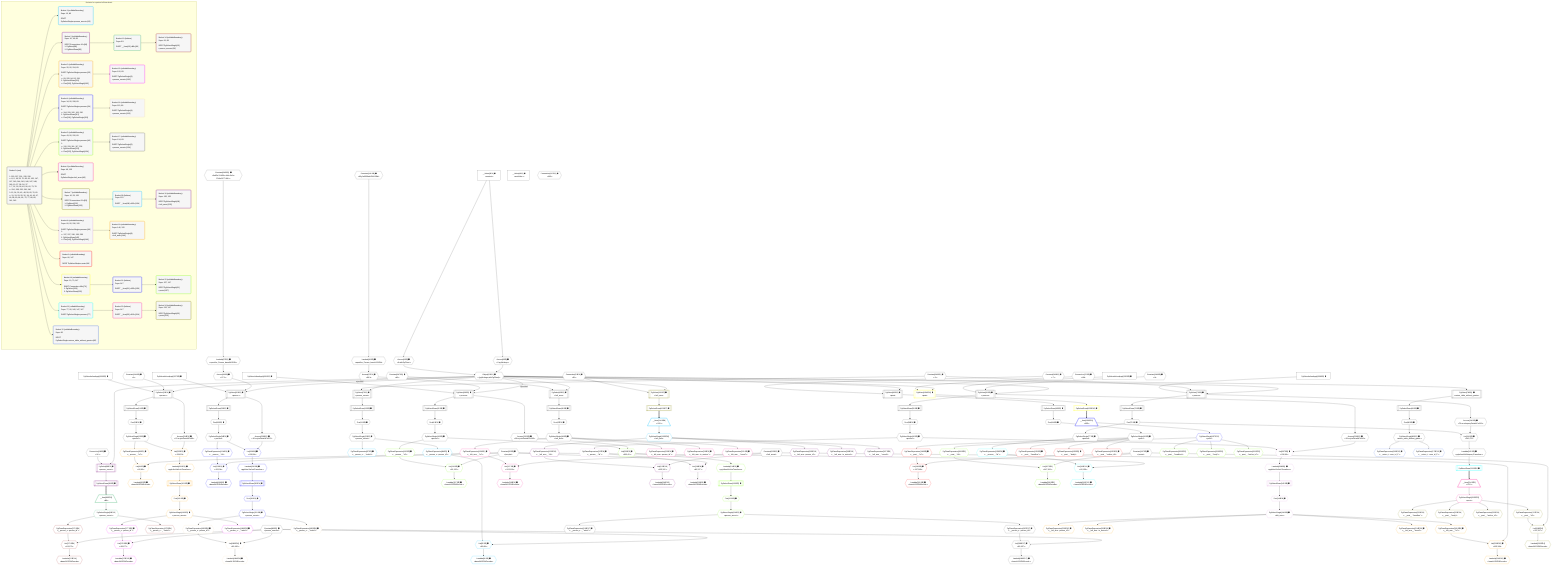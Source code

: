 %%{init: {'themeVariables': { 'fontSize': '12px'}}}%%
graph TD
    classDef path fill:#eee,stroke:#000,color:#000
    classDef plan fill:#fff,stroke-width:1px,color:#000
    classDef itemplan fill:#fff,stroke-width:2px,color:#000
    classDef unbatchedplan fill:#dff,stroke-width:1px,color:#000
    classDef sideeffectplan fill:#fcc,stroke-width:2px,color:#000
    classDef bucket fill:#f6f6f6,color:#000,stroke-width:2px,text-align:left


    %% plan dependencies
    PgSelect21[["PgSelect[21∈0] ➊<br />ᐸpersonᐳ"]]:::plan
    Object10{{"Object[10∈0] ➊<br />ᐸ{pgSettings,withPgClient}ᐳ"}}:::plan
    Constant244{{"Constant[244∈0] ➊<br />ᐸ1ᐳ"}}:::plan
    PgSelectInlineApply223["PgSelectInlineApply[223∈0] ➊"]:::plan
    Object10 & Constant244 & PgSelectInlineApply223 --> PgSelect21
    PgSelect30[["PgSelect[30∈0] ➊<br />ᐸpersonᐳ"]]:::plan
    Access28{{"Access[28∈0] ➊<br />ᐸ27.1ᐳ"}}:::plan
    PgSelectInlineApply227["PgSelectInlineApply[227∈0] ➊"]:::plan
    Object10 -->|rejectNull| PgSelect30
    Access28 & PgSelectInlineApply227 --> PgSelect30
    PgSelect39[["PgSelect[39∈0] ➊<br />ᐸpersonᐳ"]]:::plan
    Access37{{"Access[37∈0] ➊<br />ᐸ36.1ᐳ"}}:::plan
    PgSelectInlineApply231["PgSelectInlineApply[231∈0] ➊"]:::plan
    Object10 -->|rejectNull| PgSelect39
    Access37 & PgSelectInlineApply231 --> PgSelect39
    PgSelect56[["PgSelect[56∈0] ➊<br />ᐸpersonᐳ"]]:::plan
    Constant248{{"Constant[248∈0] ➊<br />ᐸ2ᐳ"}}:::plan
    PgSelectInlineApply235["PgSelectInlineApply[235∈0] ➊"]:::plan
    Object10 & Constant248 & PgSelectInlineApply235 --> PgSelect56
    PgSelect73[["PgSelect[73∈0] ➊<br />ᐸpersonᐳ"]]:::plan
    Constant243{{"Constant[243∈0] ➊<br />ᐸ3ᐳ"}}:::plan
    PgSelectInlineApply239["PgSelectInlineApply[239∈0] ➊"]:::plan
    Object10 & Constant243 & PgSelectInlineApply239 --> PgSelect73
    PgSelect7[["PgSelect[7∈0] ➊<br />ᐸperson_secretᐳ"]]:::plan
    Object10 & Constant243 --> PgSelect7
    Access8{{"Access[8∈0] ➊<br />ᐸ2.pgSettingsᐳ"}}:::plan
    Access9{{"Access[9∈0] ➊<br />ᐸ2.withPgClientᐳ"}}:::plan
    Access8 & Access9 --> Object10
    PgSelect45[["PgSelect[45∈0] ➊<br />ᐸleft_armᐳ"]]:::plan
    Constant247{{"Constant[247∈0] ➊<br />ᐸ42ᐳ"}}:::plan
    Object10 & Constant247 --> PgSelect45
    PgSelect62[["PgSelect[62∈0] ➊<br />ᐸpostᐳ"]]:::plan
    Constant249{{"Constant[249∈0] ➊<br />ᐸ7ᐳ"}}:::plan
    Object10 & Constant249 --> PgSelect62
    List241{{"List[241∈0] ➊<br />ᐸ240,75ᐳ"}}:::plan
    Access240{{"Access[240∈0] ➊<br />ᐸ73.m.subqueryDetailsFor212ᐳ"}}:::plan
    First75{{"First[75∈0] ➊"}}:::plan
    Access240 & First75 --> List241
    __Value2["__Value[2∈0] ➊<br />ᐸcontextᐳ"]:::plan
    __Value2 --> Access8
    __Value2 --> Access9
    First11{{"First[11∈0] ➊"}}:::plan
    PgSelectRows12[["PgSelectRows[12∈0] ➊"]]:::plan
    PgSelectRows12 --> First11
    PgSelect7 --> PgSelectRows12
    PgSelectSingle13{{"PgSelectSingle[13∈0] ➊<br />ᐸperson_secretᐳ"}}:::plan
    First11 --> PgSelectSingle13
    First23{{"First[23∈0] ➊"}}:::plan
    PgSelectRows24[["PgSelectRows[24∈0] ➊"]]:::plan
    PgSelectRows24 --> First23
    PgSelect21 --> PgSelectRows24
    PgSelectSingle25{{"PgSelectSingle[25∈0] ➊<br />ᐸpersonᐳ"}}:::plan
    First23 --> PgSelectSingle25
    Lambda27{{"Lambda[27∈0] ➊<br />ᐸspecifier_Person_base64JSONᐳ"}}:::plan
    Constant245{{"Constant[245∈0] ➊<br />ᐸ'fa4f3e13-456c-4a9e-8c1e-37a6e3177d0b'ᐳ"}}:::plan
    Constant245 --> Lambda27
    Lambda27 --> Access28
    First32{{"First[32∈0] ➊"}}:::plan
    PgSelectRows33[["PgSelectRows[33∈0] ➊"]]:::plan
    PgSelectRows33 --> First32
    PgSelect30 --> PgSelectRows33
    PgSelectSingle34{{"PgSelectSingle[34∈0] ➊<br />ᐸpersonᐳ"}}:::plan
    First32 --> PgSelectSingle34
    Lambda36{{"Lambda[36∈0] ➊<br />ᐸspecifier_Person_base64JSONᐳ"}}:::plan
    Constant246{{"Constant[246∈0] ➊<br />ᐸ'WyJwZW9wbGUiLDBd'ᐳ"}}:::plan
    Constant246 --> Lambda36
    Lambda36 --> Access37
    First41{{"First[41∈0] ➊"}}:::plan
    PgSelectRows42[["PgSelectRows[42∈0] ➊"]]:::plan
    PgSelectRows42 --> First41
    PgSelect39 --> PgSelectRows42
    PgSelectSingle43{{"PgSelectSingle[43∈0] ➊<br />ᐸpersonᐳ"}}:::plan
    First41 --> PgSelectSingle43
    First47{{"First[47∈0] ➊"}}:::plan
    PgSelectRows48[["PgSelectRows[48∈0] ➊"]]:::plan
    PgSelectRows48 --> First47
    PgSelect45 --> PgSelectRows48
    PgSelectSingle49{{"PgSelectSingle[49∈0] ➊<br />ᐸleft_armᐳ"}}:::plan
    First47 --> PgSelectSingle49
    First58{{"First[58∈0] ➊"}}:::plan
    PgSelectRows59[["PgSelectRows[59∈0] ➊"]]:::plan
    PgSelectRows59 --> First58
    PgSelect56 --> PgSelectRows59
    PgSelectSingle60{{"PgSelectSingle[60∈0] ➊<br />ᐸpersonᐳ"}}:::plan
    First58 --> PgSelectSingle60
    First64{{"First[64∈0] ➊"}}:::plan
    PgSelectRows65[["PgSelectRows[65∈0] ➊"]]:::plan
    PgSelectRows65 --> First64
    PgSelect62 --> PgSelectRows65
    PgSelectSingle66{{"PgSelectSingle[66∈0] ➊<br />ᐸpostᐳ"}}:::plan
    First64 --> PgSelectSingle66
    PgSelectRows76[["PgSelectRows[76∈0] ➊"]]:::plan
    PgSelectRows76 --> First75
    PgSelect73 --> PgSelectRows76
    PgSelectSingle77{{"PgSelectSingle[77∈0] ➊<br />ᐸpersonᐳ"}}:::plan
    First75 --> PgSelectSingle77
    PgSelect78[["PgSelect[78∈0] ➊<br />ᐸreturn_table_without_grantsᐳ"]]:::plan
    Object10 --> PgSelect78
    First80{{"First[80∈0] ➊"}}:::plan
    PgSelectRows81[["PgSelectRows[81∈0] ➊"]]:::plan
    PgSelectRows81 --> First80
    PgSelect78 --> PgSelectRows81
    PgSelectSingle82{{"PgSelectSingle[82∈0] ➊<br />ᐸreturn_table_without_grantsᐳ"}}:::plan
    First80 --> PgSelectSingle82
    Access224{{"Access[224∈0] ➊<br />ᐸ21.m.joinDetailsFor96ᐳ"}}:::plan
    PgSelect21 --> Access224
    Access228{{"Access[228∈0] ➊<br />ᐸ30.m.joinDetailsFor107ᐳ"}}:::plan
    PgSelect30 --> Access228
    Access232{{"Access[232∈0] ➊<br />ᐸ39.m.joinDetailsFor118ᐳ"}}:::plan
    PgSelect39 --> Access232
    Access236{{"Access[236∈0] ➊<br />ᐸ56.m.joinDetailsFor140ᐳ"}}:::plan
    PgSelect56 --> Access236
    PgSelect73 --> Access240
    Lambda242{{"Lambda[242∈0] ➊<br />ᐸpgInlineViaSubqueryTransformᐳ"}}:::plan
    List241 --> Lambda242
    __Value4["__Value[4∈0] ➊<br />ᐸrootValueᐳ"]:::plan
    Connection18{{"Connection[18∈0] ➊<br />ᐸ16ᐳ"}}:::plan
    Connection53{{"Connection[53∈0] ➊<br />ᐸ51ᐳ"}}:::plan
    Connection70{{"Connection[70∈0] ➊<br />ᐸ68ᐳ"}}:::plan
    Constant83{{"Constant[83∈0] ➊<br />ᐸ'person_secrets'ᐳ"}}:::plan
    Constant92{{"Constant[92∈0] ➊<br />ᐸ'people'ᐳ"}}:::plan
    Constant125{{"Constant[125∈0] ➊<br />ᐸ'left_arms'ᐳ"}}:::plan
    Constant147{{"Constant[147∈0] ➊<br />ᐸ'posts'ᐳ"}}:::plan
    Connection167{{"Connection[167∈0] ➊<br />ᐸ163ᐳ"}}:::plan
    List85{{"List[85∈1] ➊<br />ᐸ83,84ᐳ"}}:::plan
    PgClassExpression84{{"PgClassExpression[84∈1] ➊<br />ᐸ__person_s...person_id”ᐳ"}}:::plan
    Constant83 & PgClassExpression84 --> List85
    PgSelectSingle13 --> PgClassExpression84
    Lambda86{{"Lambda[86∈1] ➊<br />ᐸbase64JSONEncodeᐳ"}}:::plan
    List85 --> Lambda86
    PgClassExpression87{{"PgClassExpression[87∈1] ➊<br />ᐸ__person_s..._.”sekrit”ᐳ"}}:::plan
    PgSelectSingle13 --> PgClassExpression87
    PgSelect88[["PgSelect[88∈2] ➊<br />ᐸperson_secretᐳ"]]:::plan
    Object10 & Connection18 --> PgSelect88
    PgSelectRows89[["PgSelectRows[89∈2] ➊"]]:::plan
    PgSelect88 --> PgSelectRows89
    __Item90[/"__Item[90∈13]<br />ᐸ89ᐳ"\]:::itemplan
    PgSelectRows89 ==> __Item90
    PgSelectSingle91{{"PgSelectSingle[91∈13]<br />ᐸperson_secretᐳ"}}:::plan
    __Item90 --> PgSelectSingle91
    List173{{"List[173∈14]<br />ᐸ83,172ᐳ"}}:::plan
    PgClassExpression172{{"PgClassExpression[172∈14]<br />ᐸ__person_s...person_id”ᐳ"}}:::plan
    Constant83 & PgClassExpression172 --> List173
    PgSelectSingle91 --> PgClassExpression172
    Lambda174{{"Lambda[174∈14]<br />ᐸbase64JSONEncodeᐳ"}}:::plan
    List173 --> Lambda174
    PgClassExpression175{{"PgClassExpression[175∈14]<br />ᐸ__person_s..._.”sekrit”ᐳ"}}:::plan
    PgSelectSingle91 --> PgClassExpression175
    List94{{"List[94∈3] ➊<br />ᐸ92,93ᐳ"}}:::plan
    PgClassExpression93{{"PgClassExpression[93∈3] ➊<br />ᐸ__person__.”id”ᐳ"}}:::plan
    Constant92 & PgClassExpression93 --> List94
    List225{{"List[225∈3] ➊<br />ᐸ224,25ᐳ"}}:::plan
    Access224 & PgSelectSingle25 --> List225
    PgSelectSingle25 --> PgClassExpression93
    Lambda95{{"Lambda[95∈3] ➊<br />ᐸbase64JSONEncodeᐳ"}}:::plan
    List94 --> Lambda95
    First100{{"First[100∈3] ➊"}}:::plan
    PgSelectRows101[["PgSelectRows[101∈3] ➊"]]:::plan
    PgSelectRows101 --> First100
    Lambda226{{"Lambda[226∈3] ➊<br />ᐸpgInlineViaJoinTransformᐳ"}}:::plan
    Lambda226 --> PgSelectRows101
    PgSelectSingle102{{"PgSelectSingle[102∈3] ➊<br />ᐸperson_secretᐳ"}}:::plan
    First100 --> PgSelectSingle102
    List225 --> Lambda226
    List178{{"List[178∈15] ➊<br />ᐸ83,177ᐳ"}}:::plan
    PgClassExpression177{{"PgClassExpression[177∈15] ➊<br />ᐸ__person_s...person_id”ᐳ"}}:::plan
    Constant83 & PgClassExpression177 --> List178
    PgSelectSingle102 --> PgClassExpression177
    Lambda179{{"Lambda[179∈15] ➊<br />ᐸbase64JSONEncodeᐳ"}}:::plan
    List178 --> Lambda179
    PgClassExpression180{{"PgClassExpression[180∈15] ➊<br />ᐸ__person_s..._.”sekrit”ᐳ"}}:::plan
    PgSelectSingle102 --> PgClassExpression180
    List105{{"List[105∈4] ➊<br />ᐸ92,104ᐳ"}}:::plan
    PgClassExpression104{{"PgClassExpression[104∈4] ➊<br />ᐸ__person__.”id”ᐳ"}}:::plan
    Constant92 & PgClassExpression104 --> List105
    List229{{"List[229∈4] ➊<br />ᐸ228,34ᐳ"}}:::plan
    Access228 & PgSelectSingle34 --> List229
    PgSelectSingle34 --> PgClassExpression104
    Lambda106{{"Lambda[106∈4] ➊<br />ᐸbase64JSONEncodeᐳ"}}:::plan
    List105 --> Lambda106
    First111{{"First[111∈4] ➊"}}:::plan
    PgSelectRows112[["PgSelectRows[112∈4] ➊"]]:::plan
    PgSelectRows112 --> First111
    Lambda230{{"Lambda[230∈4] ➊<br />ᐸpgInlineViaJoinTransformᐳ"}}:::plan
    Lambda230 --> PgSelectRows112
    PgSelectSingle113{{"PgSelectSingle[113∈4] ➊<br />ᐸperson_secretᐳ"}}:::plan
    First111 --> PgSelectSingle113
    List229 --> Lambda230
    List183{{"List[183∈16] ➊<br />ᐸ83,182ᐳ"}}:::plan
    PgClassExpression182{{"PgClassExpression[182∈16] ➊<br />ᐸ__person_s...person_id”ᐳ"}}:::plan
    Constant83 & PgClassExpression182 --> List183
    PgSelectSingle113 --> PgClassExpression182
    Lambda184{{"Lambda[184∈16] ➊<br />ᐸbase64JSONEncodeᐳ"}}:::plan
    List183 --> Lambda184
    PgClassExpression185{{"PgClassExpression[185∈16] ➊<br />ᐸ__person_s..._.”sekrit”ᐳ"}}:::plan
    PgSelectSingle113 --> PgClassExpression185
    List116{{"List[116∈5] ➊<br />ᐸ92,115ᐳ"}}:::plan
    PgClassExpression115{{"PgClassExpression[115∈5] ➊<br />ᐸ__person__.”id”ᐳ"}}:::plan
    Constant92 & PgClassExpression115 --> List116
    List233{{"List[233∈5] ➊<br />ᐸ232,43ᐳ"}}:::plan
    Access232 & PgSelectSingle43 --> List233
    PgSelectSingle43 --> PgClassExpression115
    Lambda117{{"Lambda[117∈5] ➊<br />ᐸbase64JSONEncodeᐳ"}}:::plan
    List116 --> Lambda117
    First122{{"First[122∈5] ➊"}}:::plan
    PgSelectRows123[["PgSelectRows[123∈5] ➊"]]:::plan
    PgSelectRows123 --> First122
    Lambda234{{"Lambda[234∈5] ➊<br />ᐸpgInlineViaJoinTransformᐳ"}}:::plan
    Lambda234 --> PgSelectRows123
    PgSelectSingle124{{"PgSelectSingle[124∈5] ➊<br />ᐸperson_secretᐳ"}}:::plan
    First122 --> PgSelectSingle124
    List233 --> Lambda234
    List188{{"List[188∈17] ➊<br />ᐸ83,187ᐳ"}}:::plan
    PgClassExpression187{{"PgClassExpression[187∈17] ➊<br />ᐸ__person_s...person_id”ᐳ"}}:::plan
    Constant83 & PgClassExpression187 --> List188
    PgSelectSingle124 --> PgClassExpression187
    Lambda189{{"Lambda[189∈17] ➊<br />ᐸbase64JSONEncodeᐳ"}}:::plan
    List188 --> Lambda189
    PgClassExpression190{{"PgClassExpression[190∈17] ➊<br />ᐸ__person_s..._.”sekrit”ᐳ"}}:::plan
    PgSelectSingle124 --> PgClassExpression190
    List127{{"List[127∈6] ➊<br />ᐸ125,126ᐳ"}}:::plan
    PgClassExpression126{{"PgClassExpression[126∈6] ➊<br />ᐸ__left_arm__.”id”ᐳ"}}:::plan
    Constant125 & PgClassExpression126 --> List127
    PgSelectSingle49 --> PgClassExpression126
    Lambda128{{"Lambda[128∈6] ➊<br />ᐸbase64JSONEncodeᐳ"}}:::plan
    List127 --> Lambda128
    PgClassExpression129{{"PgClassExpression[129∈6] ➊<br />ᐸ__left_arm...person_id”ᐳ"}}:::plan
    PgSelectSingle49 --> PgClassExpression129
    PgClassExpression130{{"PgClassExpression[130∈6] ➊<br />ᐸ__left_arm...in_metres”ᐳ"}}:::plan
    PgSelectSingle49 --> PgClassExpression130
    PgClassExpression131{{"PgClassExpression[131∈6] ➊<br />ᐸ__left_arm__.”mood”ᐳ"}}:::plan
    PgSelectSingle49 --> PgClassExpression131
    PgSelect132[["PgSelect[132∈7] ➊<br />ᐸleft_armᐳ"]]:::plan
    Object10 & Connection53 --> PgSelect132
    PgSelectRows133[["PgSelectRows[133∈7] ➊"]]:::plan
    PgSelect132 --> PgSelectRows133
    __Item134[/"__Item[134∈18]<br />ᐸ133ᐳ"\]:::itemplan
    PgSelectRows133 ==> __Item134
    PgSelectSingle135{{"PgSelectSingle[135∈18]<br />ᐸleft_armᐳ"}}:::plan
    __Item134 --> PgSelectSingle135
    List193{{"List[193∈19]<br />ᐸ125,192ᐳ"}}:::plan
    PgClassExpression192{{"PgClassExpression[192∈19]<br />ᐸ__left_arm__.”id”ᐳ"}}:::plan
    Constant125 & PgClassExpression192 --> List193
    PgSelectSingle135 --> PgClassExpression192
    Lambda194{{"Lambda[194∈19]<br />ᐸbase64JSONEncodeᐳ"}}:::plan
    List193 --> Lambda194
    PgClassExpression195{{"PgClassExpression[195∈19]<br />ᐸ__left_arm...person_id”ᐳ"}}:::plan
    PgSelectSingle135 --> PgClassExpression195
    PgClassExpression196{{"PgClassExpression[196∈19]<br />ᐸ__left_arm...in_metres”ᐳ"}}:::plan
    PgSelectSingle135 --> PgClassExpression196
    PgClassExpression197{{"PgClassExpression[197∈19]<br />ᐸ__left_arm__.”mood”ᐳ"}}:::plan
    PgSelectSingle135 --> PgClassExpression197
    List138{{"List[138∈8] ➊<br />ᐸ92,137ᐳ"}}:::plan
    PgClassExpression137{{"PgClassExpression[137∈8] ➊<br />ᐸ__person__.”id”ᐳ"}}:::plan
    Constant92 & PgClassExpression137 --> List138
    List237{{"List[237∈8] ➊<br />ᐸ236,60ᐳ"}}:::plan
    Access236 & PgSelectSingle60 --> List237
    PgSelectSingle60 --> PgClassExpression137
    Lambda139{{"Lambda[139∈8] ➊<br />ᐸbase64JSONEncodeᐳ"}}:::plan
    List138 --> Lambda139
    First144{{"First[144∈8] ➊"}}:::plan
    PgSelectRows145[["PgSelectRows[145∈8] ➊"]]:::plan
    PgSelectRows145 --> First144
    Lambda238{{"Lambda[238∈8] ➊<br />ᐸpgInlineViaJoinTransformᐳ"}}:::plan
    Lambda238 --> PgSelectRows145
    PgSelectSingle146{{"PgSelectSingle[146∈8] ➊<br />ᐸleft_armᐳ"}}:::plan
    First144 --> PgSelectSingle146
    List237 --> Lambda238
    List200{{"List[200∈20] ➊<br />ᐸ125,199ᐳ"}}:::plan
    PgClassExpression199{{"PgClassExpression[199∈20] ➊<br />ᐸ__left_arm__.”id”ᐳ"}}:::plan
    Constant125 & PgClassExpression199 --> List200
    PgSelectSingle146 --> PgClassExpression199
    Lambda201{{"Lambda[201∈20] ➊<br />ᐸbase64JSONEncodeᐳ"}}:::plan
    List200 --> Lambda201
    PgClassExpression202{{"PgClassExpression[202∈20] ➊<br />ᐸ__left_arm...person_id”ᐳ"}}:::plan
    PgSelectSingle146 --> PgClassExpression202
    PgClassExpression203{{"PgClassExpression[203∈20] ➊<br />ᐸ__left_arm...in_metres”ᐳ"}}:::plan
    PgSelectSingle146 --> PgClassExpression203
    PgClassExpression204{{"PgClassExpression[204∈20] ➊<br />ᐸ__left_arm__.”mood”ᐳ"}}:::plan
    PgSelectSingle146 --> PgClassExpression204
    List149{{"List[149∈9] ➊<br />ᐸ147,148ᐳ"}}:::plan
    PgClassExpression148{{"PgClassExpression[148∈9] ➊<br />ᐸ__post__.”id”ᐳ"}}:::plan
    Constant147 & PgClassExpression148 --> List149
    PgSelectSingle66 --> PgClassExpression148
    Lambda150{{"Lambda[150∈9] ➊<br />ᐸbase64JSONEncodeᐳ"}}:::plan
    List149 --> Lambda150
    PgClassExpression151{{"PgClassExpression[151∈9] ➊<br />ᐸ__post__.”headline”ᐳ"}}:::plan
    PgSelectSingle66 --> PgClassExpression151
    PgClassExpression152{{"PgClassExpression[152∈9] ➊<br />ᐸ__post__.”body”ᐳ"}}:::plan
    PgSelectSingle66 --> PgClassExpression152
    PgClassExpression153{{"PgClassExpression[153∈9] ➊<br />ᐸ__post__.”author_id”ᐳ"}}:::plan
    PgSelectSingle66 --> PgClassExpression153
    PgSelect154[["PgSelect[154∈10] ➊<br />ᐸpostᐳ"]]:::plan
    Object10 & Connection70 --> PgSelect154
    PgSelectRows155[["PgSelectRows[155∈10] ➊"]]:::plan
    PgSelect154 --> PgSelectRows155
    __Item156[/"__Item[156∈21]<br />ᐸ155ᐳ"\]:::itemplan
    PgSelectRows155 ==> __Item156
    PgSelectSingle157{{"PgSelectSingle[157∈21]<br />ᐸpostᐳ"}}:::plan
    __Item156 --> PgSelectSingle157
    List207{{"List[207∈22]<br />ᐸ147,206ᐳ"}}:::plan
    PgClassExpression206{{"PgClassExpression[206∈22]<br />ᐸ__post__.”id”ᐳ"}}:::plan
    Constant147 & PgClassExpression206 --> List207
    PgSelectSingle157 --> PgClassExpression206
    Lambda208{{"Lambda[208∈22]<br />ᐸbase64JSONEncodeᐳ"}}:::plan
    List207 --> Lambda208
    PgClassExpression209{{"PgClassExpression[209∈22]<br />ᐸ__post__.”headline”ᐳ"}}:::plan
    PgSelectSingle157 --> PgClassExpression209
    PgClassExpression210{{"PgClassExpression[210∈22]<br />ᐸ__post__.”body”ᐳ"}}:::plan
    PgSelectSingle157 --> PgClassExpression210
    PgClassExpression211{{"PgClassExpression[211∈22]<br />ᐸ__post__.”author_id”ᐳ"}}:::plan
    PgSelectSingle157 --> PgClassExpression211
    List160{{"List[160∈11] ➊<br />ᐸ92,159ᐳ"}}:::plan
    PgClassExpression159{{"PgClassExpression[159∈11] ➊<br />ᐸ__person__.”id”ᐳ"}}:::plan
    Constant92 & PgClassExpression159 --> List160
    PgSelectSingle77 --> PgClassExpression159
    Lambda161{{"Lambda[161∈11] ➊<br />ᐸbase64JSONEncodeᐳ"}}:::plan
    List160 --> Lambda161
    PgSelectRows213[["PgSelectRows[213∈11] ➊"]]:::plan
    Lambda242 --> PgSelectRows213
    __Item214[/"__Item[214∈23]<br />ᐸ213ᐳ"\]:::itemplan
    PgSelectRows213 ==> __Item214
    PgSelectSingle215{{"PgSelectSingle[215∈23]<br />ᐸpostᐳ"}}:::plan
    __Item214 --> PgSelectSingle215
    List218{{"List[218∈24]<br />ᐸ147,217ᐳ"}}:::plan
    PgClassExpression217{{"PgClassExpression[217∈24]<br />ᐸ__post__.”id”ᐳ"}}:::plan
    Constant147 & PgClassExpression217 --> List218
    PgSelectSingle215 --> PgClassExpression217
    Lambda219{{"Lambda[219∈24]<br />ᐸbase64JSONEncodeᐳ"}}:::plan
    List218 --> Lambda219
    PgClassExpression220{{"PgClassExpression[220∈24]<br />ᐸ__post__.”headline”ᐳ"}}:::plan
    PgSelectSingle215 --> PgClassExpression220
    PgClassExpression221{{"PgClassExpression[221∈24]<br />ᐸ__post__.”body”ᐳ"}}:::plan
    PgSelectSingle215 --> PgClassExpression221
    PgClassExpression222{{"PgClassExpression[222∈24]<br />ᐸ__post__.”author_id”ᐳ"}}:::plan
    PgSelectSingle215 --> PgClassExpression222
    PgClassExpression169{{"PgClassExpression[169∈12] ➊<br />ᐸ__return_t...rson_id_1”ᐳ"}}:::plan
    PgSelectSingle82 --> PgClassExpression169
    PgClassExpression170{{"PgClassExpression[170∈12] ➊<br />ᐸ__return_t...rson_id_2”ᐳ"}}:::plan
    PgSelectSingle82 --> PgClassExpression170

    %% define steps

    subgraph "Buckets for queries/v4/rbac.basic"
    Bucket0("Bucket 0 (root)<br /><br />1: 223, 227, 231, 235, 239<br />ᐳ: 8, 9, 18, 53, 70, 83, 92, 125, 147, 167, 243, 244, 245, 246, 247, 248, 249, 10, 27, 28, 36, 37<br />2: 7, 21, 30, 39, 45, 56, 62, 73, 78<br />ᐳ: 224, 228, 232, 236, 240<br />3: 12, 24, 33, 42, 48, 59, 65, 76, 81<br />ᐳ: 11, 13, 23, 25, 32, 34, 41, 43, 47, 49, 58, 60, 64, 66, 75, 77, 80, 82, 241, 242"):::bucket
    classDef bucket0 stroke:#696969
    class Bucket0,__Value2,__Value4,PgSelect7,Access8,Access9,Object10,First11,PgSelectRows12,PgSelectSingle13,Connection18,PgSelect21,First23,PgSelectRows24,PgSelectSingle25,Lambda27,Access28,PgSelect30,First32,PgSelectRows33,PgSelectSingle34,Lambda36,Access37,PgSelect39,First41,PgSelectRows42,PgSelectSingle43,PgSelect45,First47,PgSelectRows48,PgSelectSingle49,Connection53,PgSelect56,First58,PgSelectRows59,PgSelectSingle60,PgSelect62,First64,PgSelectRows65,PgSelectSingle66,Connection70,PgSelect73,First75,PgSelectRows76,PgSelectSingle77,PgSelect78,First80,PgSelectRows81,PgSelectSingle82,Constant83,Constant92,Constant125,Constant147,Connection167,PgSelectInlineApply223,Access224,PgSelectInlineApply227,Access228,PgSelectInlineApply231,Access232,PgSelectInlineApply235,Access236,PgSelectInlineApply239,Access240,List241,Lambda242,Constant243,Constant244,Constant245,Constant246,Constant247,Constant248,Constant249 bucket0
    Bucket1("Bucket 1 (nullableBoundary)<br />Deps: 13, 83<br /><br />ROOT PgSelectSingleᐸperson_secretᐳ[13]"):::bucket
    classDef bucket1 stroke:#00bfff
    class Bucket1,PgClassExpression84,List85,Lambda86,PgClassExpression87 bucket1
    Bucket2("Bucket 2 (nullableBoundary)<br />Deps: 10, 18, 83<br /><br />ROOT Connectionᐸ16ᐳ[18]<br />1: PgSelect[88]<br />2: PgSelectRows[89]"):::bucket
    classDef bucket2 stroke:#7f007f
    class Bucket2,PgSelect88,PgSelectRows89 bucket2
    Bucket3("Bucket 3 (nullableBoundary)<br />Deps: 25, 92, 224, 83<br /><br />ROOT PgSelectSingleᐸpersonᐳ[25]<br />1: <br />ᐳ: 93, 225, 94, 95, 226<br />2: PgSelectRows[101]<br />ᐳ: First[100], PgSelectSingle[102]"):::bucket
    classDef bucket3 stroke:#ffa500
    class Bucket3,PgClassExpression93,List94,Lambda95,First100,PgSelectRows101,PgSelectSingle102,List225,Lambda226 bucket3
    Bucket4("Bucket 4 (nullableBoundary)<br />Deps: 34, 92, 228, 83<br /><br />ROOT PgSelectSingleᐸpersonᐳ[34]<br />1: <br />ᐳ: 104, 229, 105, 106, 230<br />2: PgSelectRows[112]<br />ᐳ: First[111], PgSelectSingle[113]"):::bucket
    classDef bucket4 stroke:#0000ff
    class Bucket4,PgClassExpression104,List105,Lambda106,First111,PgSelectRows112,PgSelectSingle113,List229,Lambda230 bucket4
    Bucket5("Bucket 5 (nullableBoundary)<br />Deps: 43, 92, 232, 83<br /><br />ROOT PgSelectSingleᐸpersonᐳ[43]<br />1: <br />ᐳ: 115, 233, 116, 117, 234<br />2: PgSelectRows[123]<br />ᐳ: First[122], PgSelectSingle[124]"):::bucket
    classDef bucket5 stroke:#7fff00
    class Bucket5,PgClassExpression115,List116,Lambda117,First122,PgSelectRows123,PgSelectSingle124,List233,Lambda234 bucket5
    Bucket6("Bucket 6 (nullableBoundary)<br />Deps: 49, 125<br /><br />ROOT PgSelectSingleᐸleft_armᐳ[49]"):::bucket
    classDef bucket6 stroke:#ff1493
    class Bucket6,PgClassExpression126,List127,Lambda128,PgClassExpression129,PgClassExpression130,PgClassExpression131 bucket6
    Bucket7("Bucket 7 (nullableBoundary)<br />Deps: 10, 53, 125<br /><br />ROOT Connectionᐸ51ᐳ[53]<br />1: PgSelect[132]<br />2: PgSelectRows[133]"):::bucket
    classDef bucket7 stroke:#808000
    class Bucket7,PgSelect132,PgSelectRows133 bucket7
    Bucket8("Bucket 8 (nullableBoundary)<br />Deps: 60, 92, 236, 125<br /><br />ROOT PgSelectSingleᐸpersonᐳ[60]<br />1: <br />ᐳ: 137, 237, 138, 139, 238<br />2: PgSelectRows[145]<br />ᐳ: First[144], PgSelectSingle[146]"):::bucket
    classDef bucket8 stroke:#dda0dd
    class Bucket8,PgClassExpression137,List138,Lambda139,First144,PgSelectRows145,PgSelectSingle146,List237,Lambda238 bucket8
    Bucket9("Bucket 9 (nullableBoundary)<br />Deps: 66, 147<br /><br />ROOT PgSelectSingleᐸpostᐳ[66]"):::bucket
    classDef bucket9 stroke:#ff0000
    class Bucket9,PgClassExpression148,List149,Lambda150,PgClassExpression151,PgClassExpression152,PgClassExpression153 bucket9
    Bucket10("Bucket 10 (nullableBoundary)<br />Deps: 10, 70, 147<br /><br />ROOT Connectionᐸ68ᐳ[70]<br />1: PgSelect[154]<br />2: PgSelectRows[155]"):::bucket
    classDef bucket10 stroke:#ffff00
    class Bucket10,PgSelect154,PgSelectRows155 bucket10
    Bucket11("Bucket 11 (nullableBoundary)<br />Deps: 77, 92, 242, 147, 167<br /><br />ROOT PgSelectSingleᐸpersonᐳ[77]"):::bucket
    classDef bucket11 stroke:#00ffff
    class Bucket11,PgClassExpression159,List160,Lambda161,PgSelectRows213 bucket11
    Bucket12("Bucket 12 (nullableBoundary)<br />Deps: 82<br /><br />ROOT PgSelectSingleᐸreturn_table_without_grantsᐳ[82]"):::bucket
    classDef bucket12 stroke:#4169e1
    class Bucket12,PgClassExpression169,PgClassExpression170 bucket12
    Bucket13("Bucket 13 (listItem)<br />Deps: 83<br /><br />ROOT __Item{13}ᐸ89ᐳ[90]"):::bucket
    classDef bucket13 stroke:#3cb371
    class Bucket13,__Item90,PgSelectSingle91 bucket13
    Bucket14("Bucket 14 (nullableBoundary)<br />Deps: 91, 83<br /><br />ROOT PgSelectSingle{13}ᐸperson_secretᐳ[91]"):::bucket
    classDef bucket14 stroke:#a52a2a
    class Bucket14,PgClassExpression172,List173,Lambda174,PgClassExpression175 bucket14
    Bucket15("Bucket 15 (nullableBoundary)<br />Deps: 102, 83<br /><br />ROOT PgSelectSingle{3}ᐸperson_secretᐳ[102]"):::bucket
    classDef bucket15 stroke:#ff00ff
    class Bucket15,PgClassExpression177,List178,Lambda179,PgClassExpression180 bucket15
    Bucket16("Bucket 16 (nullableBoundary)<br />Deps: 113, 83<br /><br />ROOT PgSelectSingle{4}ᐸperson_secretᐳ[113]"):::bucket
    classDef bucket16 stroke:#f5deb3
    class Bucket16,PgClassExpression182,List183,Lambda184,PgClassExpression185 bucket16
    Bucket17("Bucket 17 (nullableBoundary)<br />Deps: 124, 83<br /><br />ROOT PgSelectSingle{5}ᐸperson_secretᐳ[124]"):::bucket
    classDef bucket17 stroke:#696969
    class Bucket17,PgClassExpression187,List188,Lambda189,PgClassExpression190 bucket17
    Bucket18("Bucket 18 (listItem)<br />Deps: 125<br /><br />ROOT __Item{18}ᐸ133ᐳ[134]"):::bucket
    classDef bucket18 stroke:#00bfff
    class Bucket18,__Item134,PgSelectSingle135 bucket18
    Bucket19("Bucket 19 (nullableBoundary)<br />Deps: 135, 125<br /><br />ROOT PgSelectSingle{18}ᐸleft_armᐳ[135]"):::bucket
    classDef bucket19 stroke:#7f007f
    class Bucket19,PgClassExpression192,List193,Lambda194,PgClassExpression195,PgClassExpression196,PgClassExpression197 bucket19
    Bucket20("Bucket 20 (nullableBoundary)<br />Deps: 146, 125<br /><br />ROOT PgSelectSingle{8}ᐸleft_armᐳ[146]"):::bucket
    classDef bucket20 stroke:#ffa500
    class Bucket20,PgClassExpression199,List200,Lambda201,PgClassExpression202,PgClassExpression203,PgClassExpression204 bucket20
    Bucket21("Bucket 21 (listItem)<br />Deps: 147<br /><br />ROOT __Item{21}ᐸ155ᐳ[156]"):::bucket
    classDef bucket21 stroke:#0000ff
    class Bucket21,__Item156,PgSelectSingle157 bucket21
    Bucket22("Bucket 22 (nullableBoundary)<br />Deps: 157, 147<br /><br />ROOT PgSelectSingle{21}ᐸpostᐳ[157]"):::bucket
    classDef bucket22 stroke:#7fff00
    class Bucket22,PgClassExpression206,List207,Lambda208,PgClassExpression209,PgClassExpression210,PgClassExpression211 bucket22
    Bucket23("Bucket 23 (listItem)<br />Deps: 147<br /><br />ROOT __Item{23}ᐸ213ᐳ[214]"):::bucket
    classDef bucket23 stroke:#ff1493
    class Bucket23,__Item214,PgSelectSingle215 bucket23
    Bucket24("Bucket 24 (nullableBoundary)<br />Deps: 215, 147<br /><br />ROOT PgSelectSingle{23}ᐸpostᐳ[215]"):::bucket
    classDef bucket24 stroke:#808000
    class Bucket24,PgClassExpression217,List218,Lambda219,PgClassExpression220,PgClassExpression221,PgClassExpression222 bucket24
    Bucket0 --> Bucket1 & Bucket2 & Bucket3 & Bucket4 & Bucket5 & Bucket6 & Bucket7 & Bucket8 & Bucket9 & Bucket10 & Bucket11 & Bucket12
    Bucket2 --> Bucket13
    Bucket3 --> Bucket15
    Bucket4 --> Bucket16
    Bucket5 --> Bucket17
    Bucket7 --> Bucket18
    Bucket8 --> Bucket20
    Bucket10 --> Bucket21
    Bucket11 --> Bucket23
    Bucket13 --> Bucket14
    Bucket18 --> Bucket19
    Bucket21 --> Bucket22
    Bucket23 --> Bucket24
    end